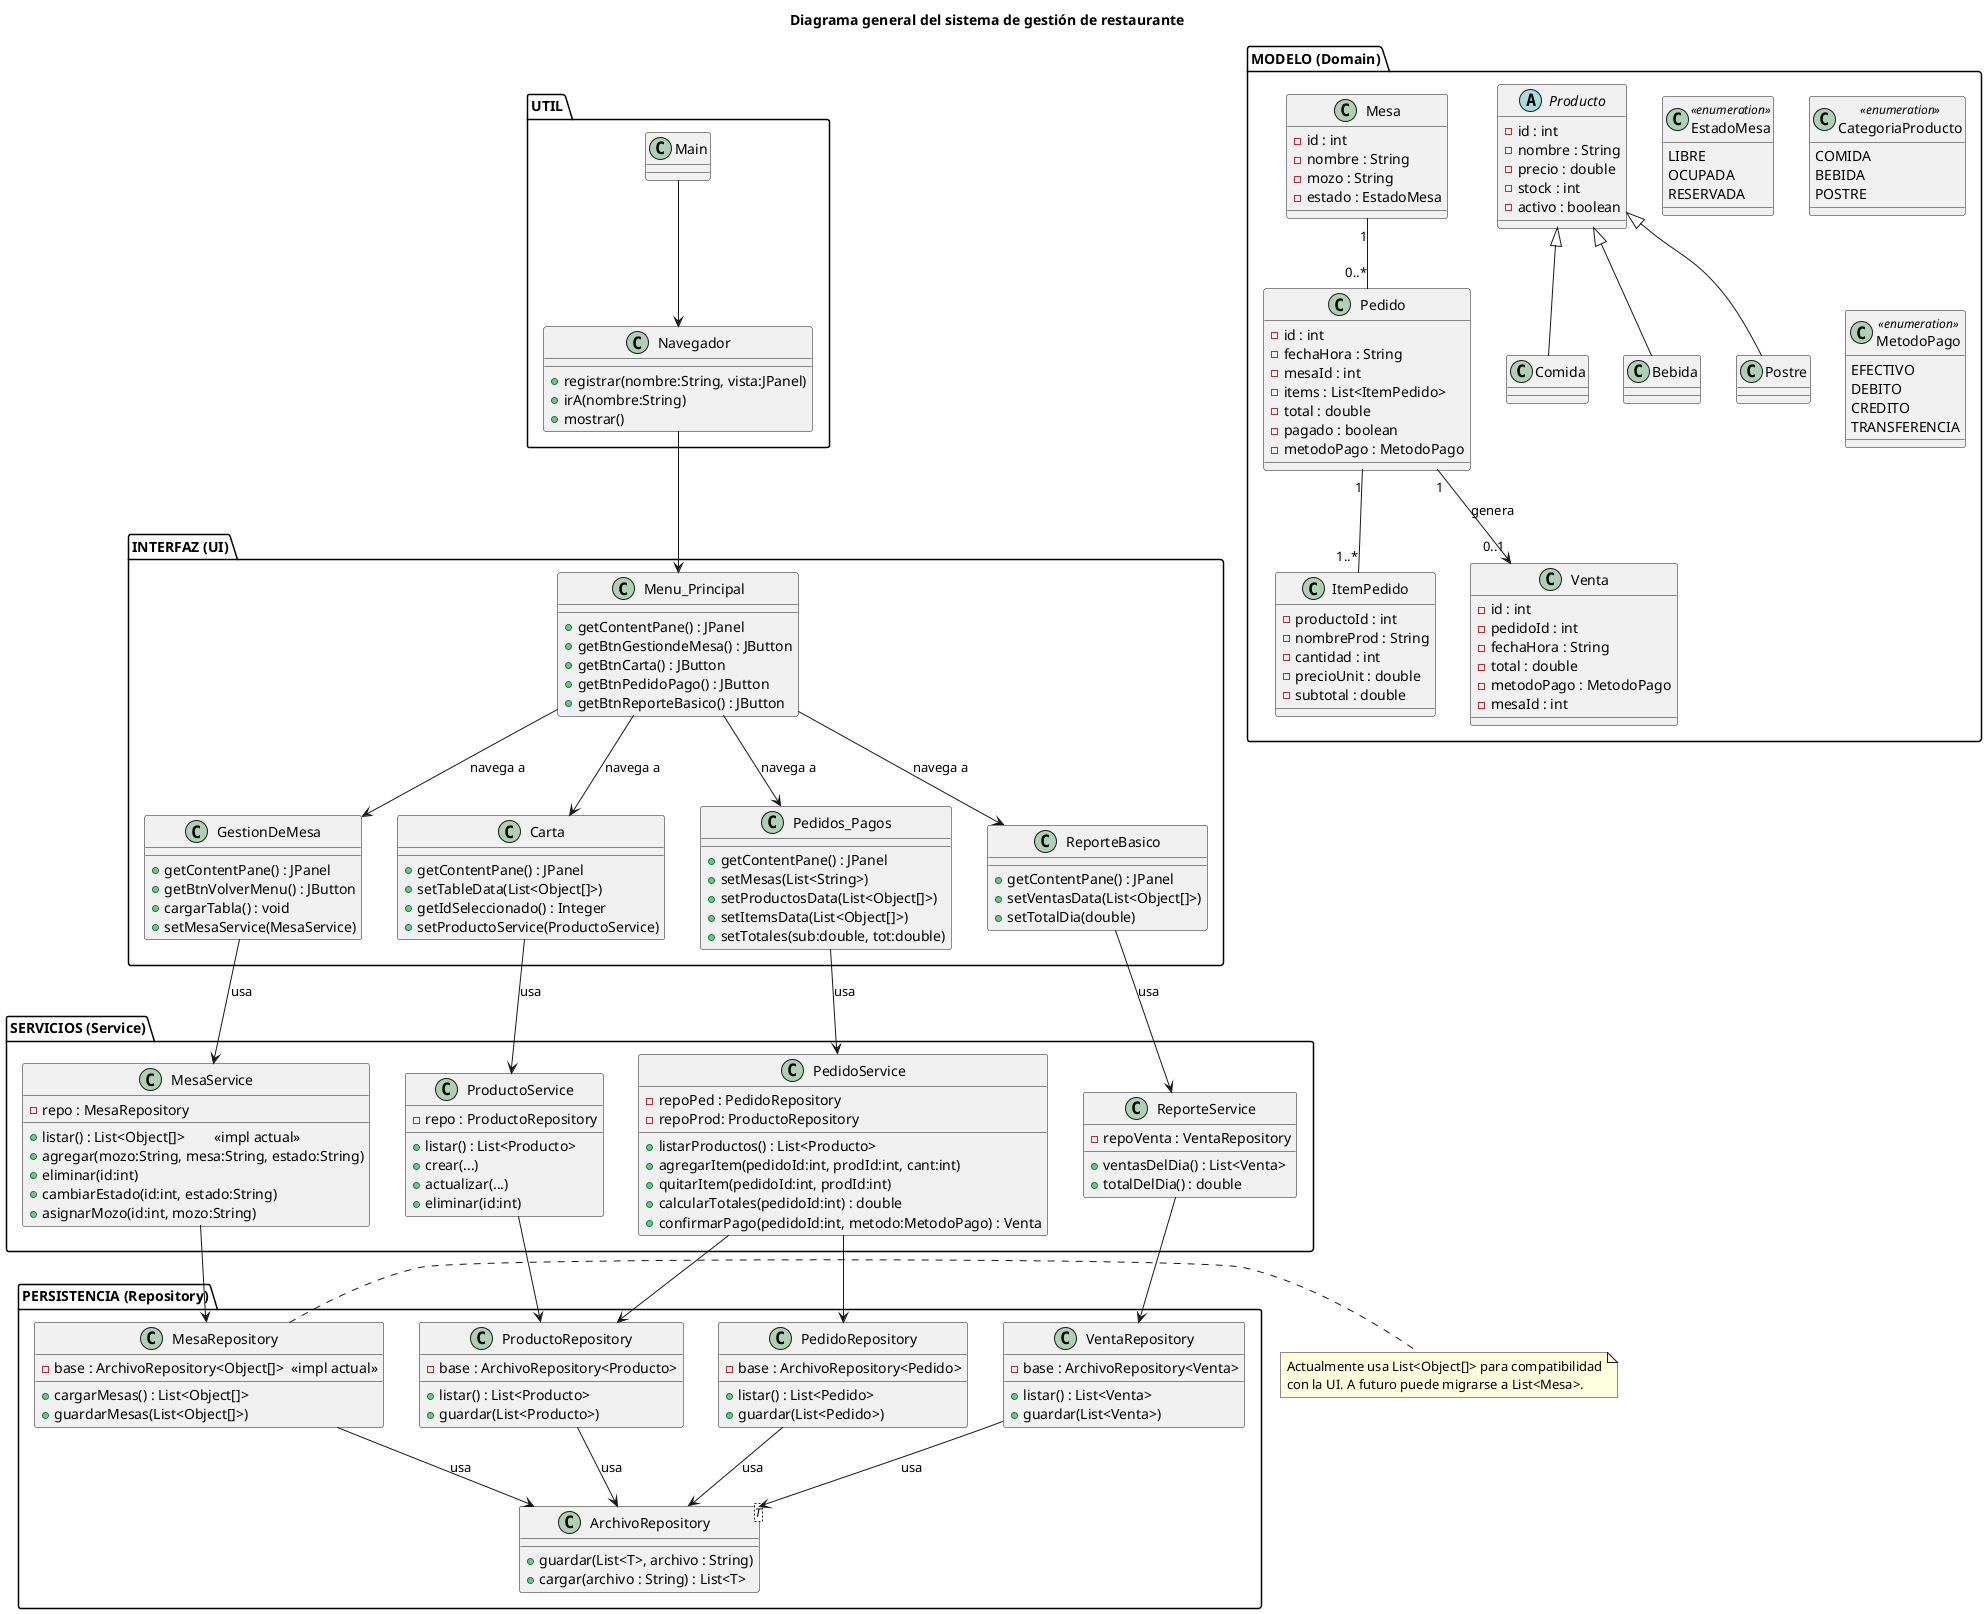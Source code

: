 @startuml
title Diagrama general del sistema de gestión de restaurante

package "MODELO (Domain)" {

class EstadoMesa <<enumeration>> {
  LIBRE
  OCUPADA
  RESERVADA
}

class CategoriaProducto <<enumeration>> {
  COMIDA
  BEBIDA
  POSTRE
}

class MetodoPago <<enumeration>> {
  EFECTIVO
  DEBITO
  CREDITO
  TRANSFERENCIA
}

abstract class Producto {
    - id : int
    - nombre : String
    - precio : double
    - stock : int
    - activo : boolean
}

class Comida
class Bebida
class Postre

class Mesa {
    - id : int
    - nombre : String
    - mozo : String
    - estado : EstadoMesa
  }

class Pedido {
    - id : int
    - fechaHora : String
    - mesaId : int
    - items : List<ItemPedido>
    - total : double
    - pagado : boolean
    - metodoPago : MetodoPago
  }

  class ItemPedido {
    - productoId : int
    - nombreProd : String
    - cantidad : int
    - precioUnit : double
    - subtotal : double
  }

  class Venta {
    - id : int
    - pedidoId : int
    - fechaHora : String
    - total : double
    - metodoPago : MetodoPago
    - mesaId : int
  }

  Producto <|-- Comida
  Producto <|-- Bebida
  Producto <|-- Postre

  Mesa "1" -- "0..*" Pedido
  Pedido "1" -- "1..*" ItemPedido
  Pedido "1" --> "0..1" Venta : genera
}

package "PERSISTENCIA (Repository)" {
class "ArchivoRepository<T>" as ArchivoRepository {
    + guardar(List<T>, archivo : String)
    + cargar(archivo : String) : List<T>
  }

class MesaRepository {
    - base : ArchivoRepository<Object[]>  <<impl actual>>
    + cargarMesas() : List<Object[]>
    + guardarMesas(List<Object[]>)
  }

class ProductoRepository {
    - base : ArchivoRepository<Producto>
    + listar() : List<Producto>
    + guardar(List<Producto>)
  }

class PedidoRepository {
    - base : ArchivoRepository<Pedido>
    + listar() : List<Pedido>
    + guardar(List<Pedido>)
  }

class VentaRepository {
    - base : ArchivoRepository<Venta>
    + listar() : List<Venta>
    + guardar(List<Venta>)
  }

MesaRepository --> ArchivoRepository : usa
ProductoRepository --> ArchivoRepository : usa
PedidoRepository --> ArchivoRepository : usa
VentaRepository  --> ArchivoRepository : usa
}

package "SERVICIOS (Service)" {
class MesaService {
    - repo : MesaRepository
    + listar() : List<Object[]>        <<impl actual>>
    + agregar(mozo:String, mesa:String, estado:String)
    + eliminar(id:int)
    + cambiarEstado(id:int, estado:String)
    + asignarMozo(id:int, mozo:String)
  }

class ProductoService {
    - repo : ProductoRepository
    + listar() : List<Producto>
    + crear(...)
    + actualizar(...)
    + eliminar(id:int)
  }

class PedidoService {
    - repoPed : PedidoRepository
    - repoProd: ProductoRepository
    + listarProductos() : List<Producto>
    + agregarItem(pedidoId:int, prodId:int, cant:int)
    + quitarItem(pedidoId:int, prodId:int)
    + calcularTotales(pedidoId:int) : double
    + confirmarPago(pedidoId:int, metodo:MetodoPago) : Venta
  }

class ReporteService {
    - repoVenta : VentaRepository
    + ventasDelDia() : List<Venta>
    + totalDelDia() : double
  }

MesaService --> MesaRepository
ProductoService --> ProductoRepository
PedidoService --> PedidoRepository
PedidoService --> ProductoRepository
ReporteService --> VentaRepository
}

package "INTERFAZ (UI)" {
class Menu_Principal {
    + getContentPane() : JPanel
    + getBtnGestiondeMesa() : JButton
    + getBtnCarta() : JButton
    + getBtnPedidoPago() : JButton
    + getBtnReporteBasico() : JButton
  }

class GestionDeMesa {
    + getContentPane() : JPanel
    + getBtnVolverMenu() : JButton
    + cargarTabla() : void
    + setMesaService(MesaService)
  }

class Carta {
    + getContentPane() : JPanel
    + setTableData(List<Object[]>)
    + getIdSeleccionado() : Integer
    + setProductoService(ProductoService)
  }

class Pedidos_Pagos {
    + getContentPane() : JPanel
    + setMesas(List<String>)
    + setProductosData(List<Object[]>)
    + setItemsData(List<Object[]>)
    + setTotales(sub:double, tot:double)
  }

class ReporteBasico {
    + getContentPane() : JPanel
    + setVentasData(List<Object[]>)
    + setTotalDia(double)
}

Menu_Principal --> GestionDeMesa : navega a
Menu_Principal --> Carta : navega a
Menu_Principal --> Pedidos_Pagos : navega a
Menu_Principal --> ReporteBasico : navega a

GestionDeMesa --> MesaService : usa
Carta --> ProductoService : usa
Pedidos_Pagos --> PedidoService : usa
ReporteBasico --> ReporteService : usa
}

package "UTIL" {
class Navegador {
    + registrar(nombre:String, vista:JPanel)
    + irA(nombre:String)
    + mostrar()
}
class Main
  Main --> Navegador
  Navegador --> Menu_Principal
}

note right of MesaRepository
Actualmente usa List<Object[]> para compatibilidad
con la UI. A futuro puede migrarse a List<Mesa>.
end note

@enduml
